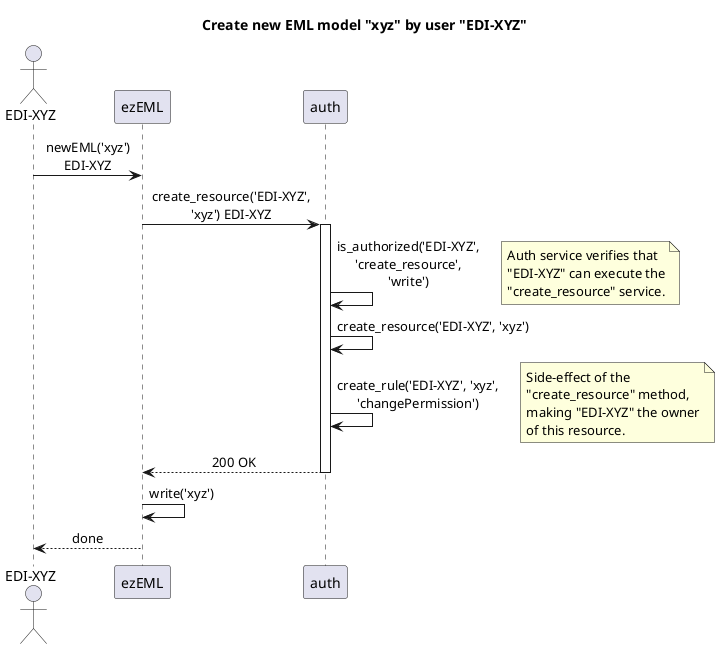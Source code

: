 @startuml
skinparam sequenceMessageAlign center
actor client as "EDI-XYZ"
participant ezEML
participant auth

title Create new EML model "xyz" by user "EDI-XYZ"

client -> ezEML: newEML('xyz')\nEDI-XYZ
ezEML -> auth: create_resource('EDI-XYZ',\n'xyz') EDI-XYZ
activate auth
auth -> auth: is_authorized('EDI-XYZ',\n'create_resource',\n'write')
note right
    Auth service verifies that
    "EDI-XYZ" can execute the
    "create_resource" service.
end note
auth -> auth: create_resource('EDI-XYZ', 'xyz')
auth -> auth: create_rule('EDI-XYZ', 'xyz',\n'changePermission')
note right
    Side-effect of the
    "create_resource" method,
    making "EDI-XYZ" the owner
    of this resource.
end note
ezEML <-- auth: 200 OK
deactivate auth
ezEML -> ezEML: write('xyz')
client <-- ezEML: done
@enduml